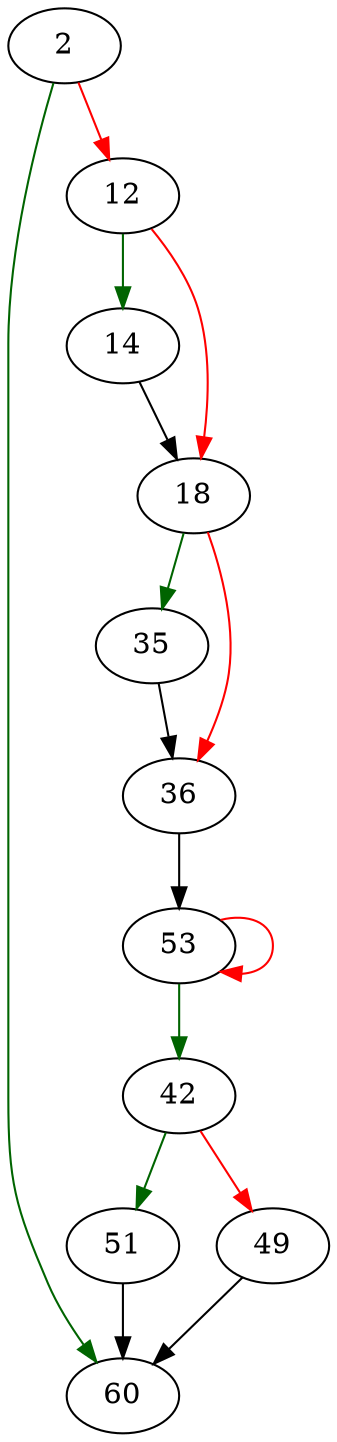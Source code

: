 strict digraph "dired_dump_obstack" {
	// Node definitions.
	2 [entry=true];
	60;
	12;
	14;
	18;
	35;
	36;
	53;
	42;
	51;
	49;

	// Edge definitions.
	2 -> 60 [
		color=darkgreen
		cond=true
	];
	2 -> 12 [
		color=red
		cond=false
	];
	12 -> 14 [
		color=darkgreen
		cond=true
	];
	12 -> 18 [
		color=red
		cond=false
	];
	14 -> 18;
	18 -> 35 [
		color=darkgreen
		cond=true
	];
	18 -> 36 [
		color=red
		cond=false
	];
	35 -> 36;
	36 -> 53;
	53 -> 53 [
		color=red
		cond=false
	];
	53 -> 42 [
		color=darkgreen
		cond=true
	];
	42 -> 51 [
		color=darkgreen
		cond=true
	];
	42 -> 49 [
		color=red
		cond=false
	];
	51 -> 60;
	49 -> 60;
}